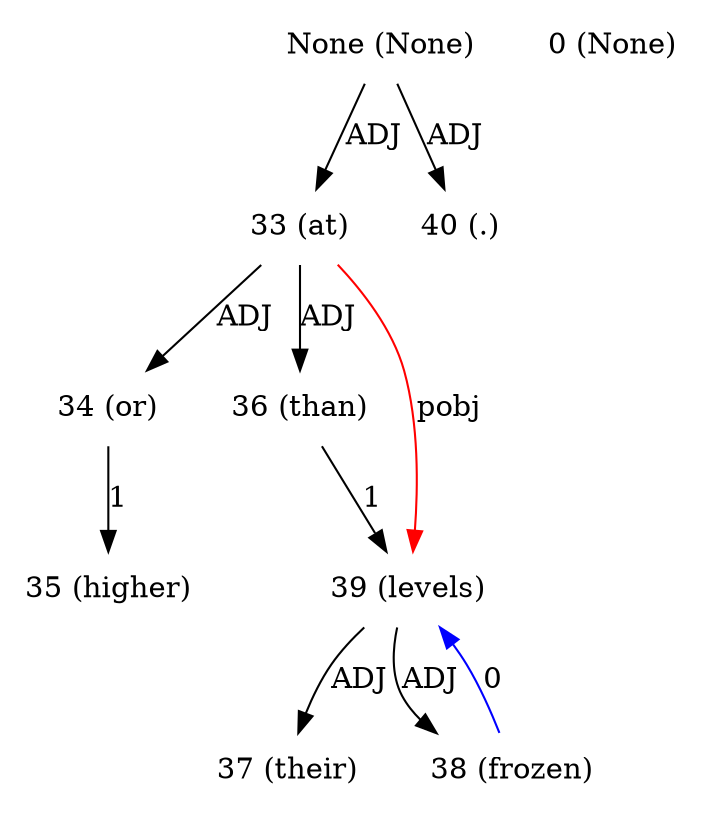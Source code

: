 digraph G{
edge [dir=forward]
node [shape=plaintext]

None [label="None (None)"]
None -> 33 [label="ADJ"]
None [label="None (None)"]
None -> 40 [label="ADJ"]
0 [label="0 (None)"]
33 [label="33 (at)"]
33 -> 34 [label="ADJ"]
33 -> 36 [label="ADJ"]
34 [label="34 (or)"]
34 -> 35 [label="1"]
35 [label="35 (higher)"]
36 [label="36 (than)"]
36 -> 39 [label="1"]
37 [label="37 (their)"]
38 [label="38 (frozen)"]
38 -> 39 [label="0", color="blue"]
39 [label="39 (levels)"]
33 -> 39 [label="pobj", color="red"]
39 -> 37 [label="ADJ"]
39 -> 38 [label="ADJ"]
40 [label="40 (.)"]
}
